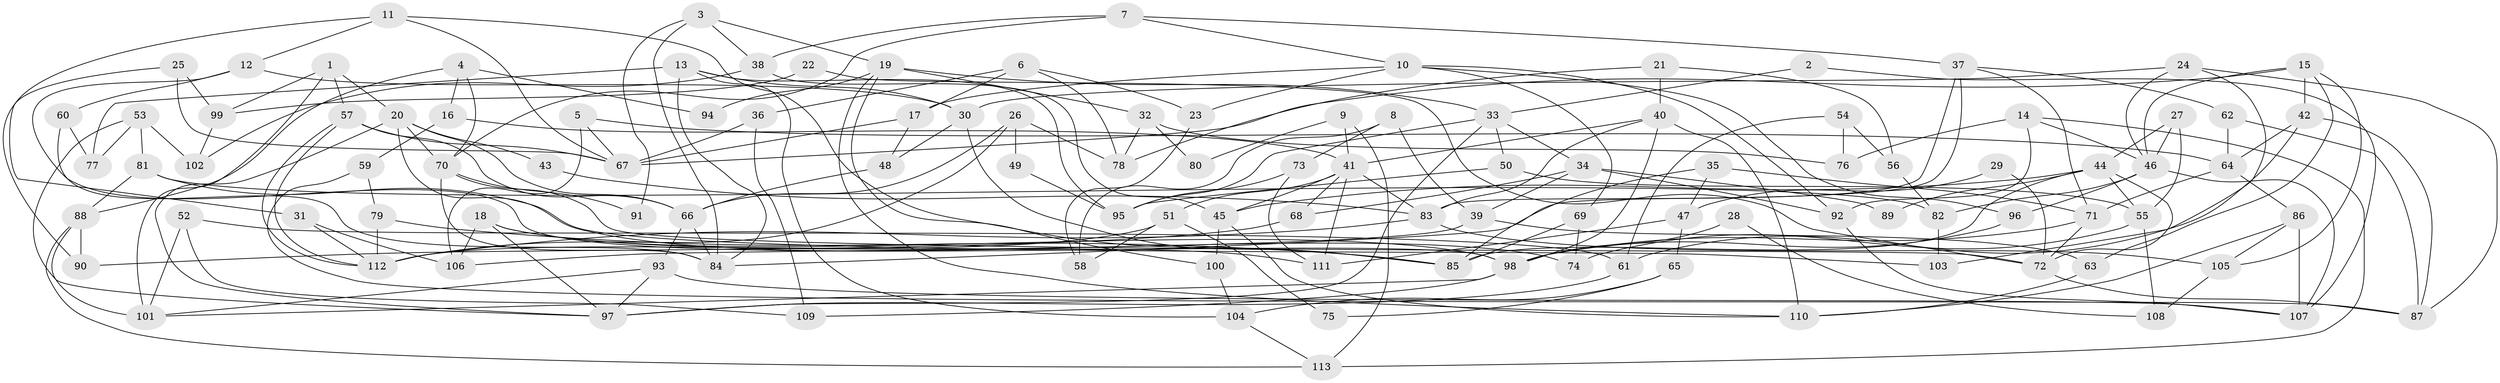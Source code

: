 // coarse degree distribution, {7: 0.057971014492753624, 4: 0.2463768115942029, 12: 0.028985507246376812, 8: 0.043478260869565216, 13: 0.014492753623188406, 11: 0.014492753623188406, 3: 0.2608695652173913, 5: 0.08695652173913043, 14: 0.014492753623188406, 10: 0.028985507246376812, 2: 0.11594202898550725, 6: 0.08695652173913043}
// Generated by graph-tools (version 1.1) at 2025/51/03/04/25 22:51:23]
// undirected, 113 vertices, 226 edges
graph export_dot {
  node [color=gray90,style=filled];
  1;
  2;
  3;
  4;
  5;
  6;
  7;
  8;
  9;
  10;
  11;
  12;
  13;
  14;
  15;
  16;
  17;
  18;
  19;
  20;
  21;
  22;
  23;
  24;
  25;
  26;
  27;
  28;
  29;
  30;
  31;
  32;
  33;
  34;
  35;
  36;
  37;
  38;
  39;
  40;
  41;
  42;
  43;
  44;
  45;
  46;
  47;
  48;
  49;
  50;
  51;
  52;
  53;
  54;
  55;
  56;
  57;
  58;
  59;
  60;
  61;
  62;
  63;
  64;
  65;
  66;
  67;
  68;
  69;
  70;
  71;
  72;
  73;
  74;
  75;
  76;
  77;
  78;
  79;
  80;
  81;
  82;
  83;
  84;
  85;
  86;
  87;
  88;
  89;
  90;
  91;
  92;
  93;
  94;
  95;
  96;
  97;
  98;
  99;
  100;
  101;
  102;
  103;
  104;
  105;
  106;
  107;
  108;
  109;
  110;
  111;
  112;
  113;
  1 -- 57;
  1 -- 20;
  1 -- 99;
  1 -- 101;
  2 -- 107;
  2 -- 33;
  3 -- 38;
  3 -- 84;
  3 -- 19;
  3 -- 91;
  4 -- 70;
  4 -- 16;
  4 -- 88;
  4 -- 94;
  5 -- 67;
  5 -- 64;
  5 -- 106;
  6 -- 17;
  6 -- 78;
  6 -- 23;
  6 -- 36;
  7 -- 70;
  7 -- 38;
  7 -- 10;
  7 -- 37;
  8 -- 58;
  8 -- 73;
  8 -- 39;
  9 -- 113;
  9 -- 41;
  9 -- 80;
  10 -- 92;
  10 -- 17;
  10 -- 23;
  10 -- 69;
  10 -- 96;
  11 -- 85;
  11 -- 31;
  11 -- 12;
  11 -- 67;
  12 -- 30;
  12 -- 60;
  12 -- 98;
  13 -- 30;
  13 -- 95;
  13 -- 77;
  13 -- 84;
  13 -- 104;
  14 -- 46;
  14 -- 113;
  14 -- 76;
  14 -- 92;
  15 -- 46;
  15 -- 67;
  15 -- 42;
  15 -- 63;
  15 -- 105;
  16 -- 41;
  16 -- 59;
  17 -- 67;
  17 -- 48;
  18 -- 106;
  18 -- 98;
  18 -- 97;
  18 -- 111;
  19 -- 110;
  19 -- 32;
  19 -- 33;
  19 -- 94;
  19 -- 100;
  20 -- 97;
  20 -- 70;
  20 -- 43;
  20 -- 66;
  20 -- 74;
  21 -- 56;
  21 -- 40;
  21 -- 78;
  22 -- 99;
  22 -- 72;
  23 -- 58;
  24 -- 46;
  24 -- 87;
  24 -- 30;
  24 -- 103;
  25 -- 90;
  25 -- 67;
  25 -- 99;
  26 -- 66;
  26 -- 112;
  26 -- 49;
  26 -- 78;
  27 -- 46;
  27 -- 44;
  27 -- 55;
  28 -- 98;
  28 -- 108;
  29 -- 47;
  29 -- 72;
  30 -- 48;
  30 -- 85;
  31 -- 112;
  31 -- 106;
  32 -- 78;
  32 -- 76;
  32 -- 80;
  33 -- 97;
  33 -- 34;
  33 -- 50;
  33 -- 95;
  34 -- 39;
  34 -- 68;
  34 -- 89;
  34 -- 92;
  35 -- 85;
  35 -- 71;
  35 -- 47;
  36 -- 67;
  36 -- 109;
  37 -- 84;
  37 -- 62;
  37 -- 71;
  37 -- 83;
  38 -- 102;
  38 -- 45;
  39 -- 63;
  39 -- 106;
  40 -- 83;
  40 -- 98;
  40 -- 41;
  40 -- 110;
  41 -- 83;
  41 -- 45;
  41 -- 51;
  41 -- 68;
  41 -- 111;
  42 -- 64;
  42 -- 61;
  42 -- 87;
  43 -- 83;
  44 -- 45;
  44 -- 55;
  44 -- 72;
  44 -- 85;
  44 -- 89;
  45 -- 110;
  45 -- 100;
  46 -- 96;
  46 -- 107;
  46 -- 82;
  47 -- 111;
  47 -- 65;
  48 -- 66;
  49 -- 95;
  50 -- 55;
  50 -- 95;
  51 -- 112;
  51 -- 58;
  51 -- 75;
  52 -- 101;
  52 -- 109;
  52 -- 61;
  53 -- 77;
  53 -- 97;
  53 -- 81;
  53 -- 102;
  54 -- 76;
  54 -- 61;
  54 -- 56;
  55 -- 74;
  55 -- 108;
  56 -- 82;
  57 -- 66;
  57 -- 112;
  57 -- 112;
  57 -- 67;
  59 -- 79;
  59 -- 87;
  60 -- 84;
  60 -- 77;
  61 -- 97;
  62 -- 87;
  62 -- 64;
  63 -- 110;
  64 -- 71;
  64 -- 86;
  65 -- 104;
  65 -- 75;
  66 -- 93;
  66 -- 84;
  68 -- 90;
  69 -- 85;
  69 -- 74;
  70 -- 84;
  70 -- 72;
  70 -- 91;
  71 -- 98;
  71 -- 72;
  72 -- 87;
  73 -- 95;
  73 -- 111;
  79 -- 112;
  79 -- 85;
  81 -- 103;
  81 -- 82;
  81 -- 88;
  82 -- 103;
  83 -- 105;
  83 -- 112;
  86 -- 107;
  86 -- 105;
  86 -- 110;
  88 -- 90;
  88 -- 101;
  88 -- 113;
  92 -- 107;
  93 -- 101;
  93 -- 97;
  93 -- 107;
  96 -- 98;
  98 -- 101;
  98 -- 109;
  99 -- 102;
  100 -- 104;
  104 -- 113;
  105 -- 108;
}
